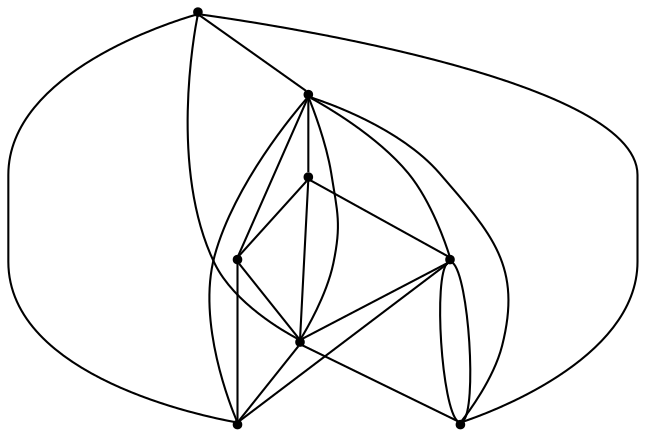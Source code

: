 graph {
  node [shape=point,comment="{\"directed\":false,\"doi\":\"10.1007/978-3-031-22203-0_31\",\"figure\":\"1 (1)\"}"]

  v0 [pos="1315.1668131527101,1026.5513386114128"]
  v1 [pos="1202.02893323362,1117.522993459544"]
  v2 [pos="1318.0338877298732,1001.6435519569188"]
  v3 [pos="1284.057705916036,919.7064128728869"]
  v4 [pos="1202.02893323362,885.7629658768026"]
  v5 [pos="1120.0034353547157,1083.5847447528974"]
  v6 [pos="1086.0282391613525,1001.6435519569188"]
  v7 [pos="1120.0034353547157,919.7064128728869"]

  v0 -- v1 [id="-1",pos="1315.1668131527101,1026.5513386114128 1303.81778141187,1078.592041137487 1257.4719685654313,1117.5231206348208 1202.02893323362,1117.522993459544"]
  v2 -- v0 [id="-2",pos="1318.0338877298732,1001.6435519569188 1317.9098903153624,1010.202249526897 1316.982135366392,1018.5441584561784 1315.1668131527101,1026.5513386114128"]
  v3 -- v2 [id="-3",pos="1284.057705916036,919.7064128728869 1304.957944684878,940.712967585202 1317.9098903153624,969.6650182137246 1318.0338877298732,1001.6435519569188"]
  v4 -- v3 [id="-4",pos="1202.02893323362,885.7629658768026 1234.0518453631385,885.7639832790167 1263.0399314745846,898.7514503896377 1284.057705916036,919.7064128728869"]
  v5 -- v6 [id="-5",pos="1120.0034353547157,1083.5847447528974 1099.1013866286758,1062.577552794323 1086.1479125634598,1033.6239725077455 1086.0282391613525,1001.6435519569188"]
  v1 -- v5 [id="-6",pos="1202.02893323362,1117.522993459544 1170.0078443464406,1117.5231206348208 1141.0212874412696,1104.5371839537893 1120.0034353547157,1083.5847447528974"]
  v7 -- v4 [id="-7",pos="1120.0034353547157,919.7064128728869 1141.0193337303583,898.7507952360781 1170.0067652255366,885.7639832790167 1202.02893323362,885.7629658768026"]
  v6 -- v7 [id="-8",pos="1086.0282391613525,1001.6435519569188 1086.1479125634598,969.6642105137707 1099.100512471472,940.7115050704247 1120.0034353547157,919.7064128728869"]
  v6 -- v1 [id="-9",pos="1086.0282391613525,1001.6435519569188 1202.02893323362,1117.522993459544 1202.02893323362,1117.522993459544 1202.02893323362,1117.522993459544"]
  v6 -- v2 [id="-10",pos="1086.0282391613525,1001.6435519569188 1318.0338877298732,1001.6435519569188 1318.0338877298732,1001.6435519569188 1318.0338877298732,1001.6435519569188"]
  v0 -- v4 [id="-11",pos="1315.1668131527101,1026.5513386114128 1202.02893323362,885.7629658768026 1202.02893323362,885.7629658768026 1202.02893323362,885.7629658768026"]
  v0 -- v7 [id="-12",pos="1315.1668131527101,1026.5513386114128 1120.0034353547157,919.7064128728869 1120.0034353547157,919.7064128728869 1120.0034353547157,919.7064128728869"]
  v3 -- v7 [id="-14",pos="1284.057705916036,919.7064128728869 1120.0034353547157,919.7064128728869 1120.0034353547157,919.7064128728869 1120.0034353547157,919.7064128728869"]
  v4 -- v1 [id="-15",pos="1202.02893323362,885.7629658768026 1202.02893323362,1117.522993459544 1202.02893323362,1117.522993459544 1202.02893323362,1117.522993459544"]
  v4 -- v3 [id="-16",pos="1202.02893323362,885.7629658768026 1284.057705916036,919.7064128728869 1284.057705916036,919.7064128728869 1284.057705916036,919.7064128728869"]
  v1 -- v3 [id="-17",pos="1202.02893323362,1117.522993459544 1284.057705916036,919.7064128728869 1284.057705916036,919.7064128728869 1284.057705916036,919.7064128728869"]
  v1 -- v2 [id="-18",pos="1202.02893323362,1117.522993459544 1318.0338877298732,1001.6435519569188 1318.0338877298732,1001.6435519569188 1318.0338877298732,1001.6435519569188"]
  v7 -- v1 [id="-19",pos="1120.0034353547157,919.7064128728869 1202.02893323362,1117.522993459544 1202.02893323362,1117.522993459544 1202.02893323362,1117.522993459544"]
  v7 -- v2 [id="-20",pos="1120.0034353547157,919.7064128728869 1318.0338877298732,1001.6435519569188 1318.0338877298732,1001.6435519569188 1318.0338877298732,1001.6435519569188"]
  v5 -- v3 [id="-21",pos="1120.0034353547157,1083.5847447528974 1284.057705916036,919.7064128728869 1284.057705916036,919.7064128728869 1284.057705916036,919.7064128728869"]
  v5 -- v7 [id="-22",pos="1120.0034353547157,1083.5847447528974 1120.0034353547157,919.7064128728869 1120.0034353547157,919.7064128728869 1120.0034353547157,919.7064128728869"]
}
